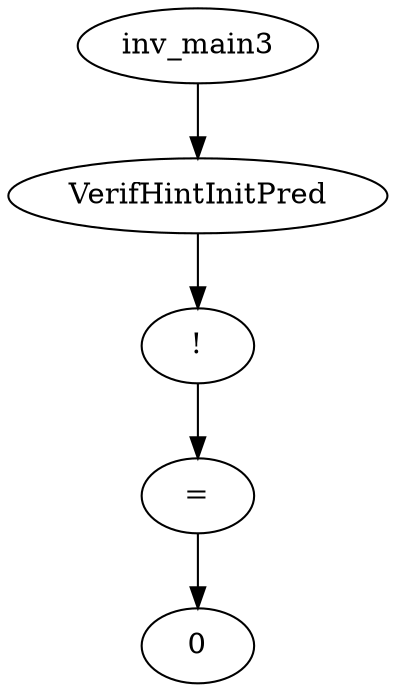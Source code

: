 digraph dag {
0 [label="inv_main3"];
1 [label="VerifHintInitPred"];
2 [label="!"];
3 [label="="];
4 [label="0"];
0->1
1->2
2->3
3 -> 4
}
